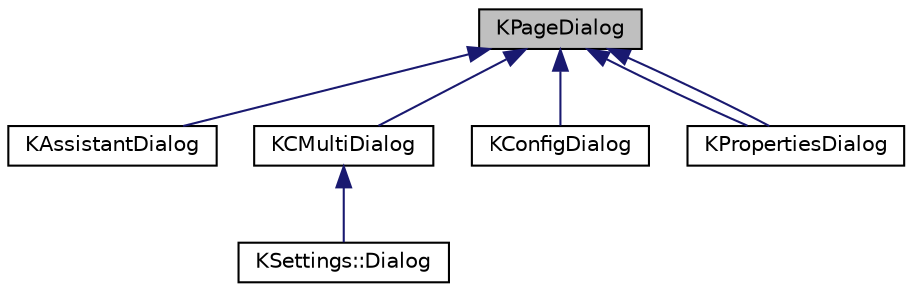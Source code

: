 digraph "KPageDialog"
{
  edge [fontname="Helvetica",fontsize="10",labelfontname="Helvetica",labelfontsize="10"];
  node [fontname="Helvetica",fontsize="10",shape=record];
  Node0 [label="KPageDialog",height=0.2,width=0.4,color="black", fillcolor="grey75", style="filled", fontcolor="black"];
  Node0 -> Node1 [dir="back",color="midnightblue",fontsize="10",style="solid",fontname="Helvetica"];
  Node1 [label="KAssistantDialog",height=0.2,width=0.4,color="black", fillcolor="white", style="filled",URL="$classKAssistantDialog.html",tooltip="This class provides a framework for assistant dialogs. "];
  Node0 -> Node2 [dir="back",color="midnightblue",fontsize="10",style="solid",fontname="Helvetica"];
  Node2 [label="KCMultiDialog",height=0.2,width=0.4,color="black", fillcolor="white", style="filled",URL="D:/Users/anthony/Documents/MINGW-KDE-Frameworks/frameworks/kcmutils-5.26.0/html/KCMUtils.tags$classKCMultiDialog.html"];
  Node2 -> Node3 [dir="back",color="midnightblue",fontsize="10",style="solid",fontname="Helvetica"];
  Node3 [label="KSettings::Dialog",height=0.2,width=0.4,color="black", fillcolor="white", style="filled",URL="D:/Users/anthony/Documents/MINGW-KDE-Frameworks/frameworks/kcmutils-5.26.0/html/KCMUtils.tags$classKSettings_1_1Dialog.html"];
  Node0 -> Node4 [dir="back",color="midnightblue",fontsize="10",style="solid",fontname="Helvetica"];
  Node4 [label="KConfigDialog",height=0.2,width=0.4,color="black", fillcolor="white", style="filled",URL="D:/Users/anthony/Documents/MINGW-KDE-Frameworks/frameworks/kconfigwidgets-5.26.0/html/KConfigWidgets.tags$classKConfigDialog.html"];
  Node0 -> Node5 [dir="back",color="midnightblue",fontsize="10",style="solid",fontname="Helvetica"];
  Node5 [label="KPropertiesDialog",height=0.2,width=0.4,color="black", fillcolor="white", style="filled",URL="D:/Users/anthony/Documents/MINGW-KDE-Frameworks/frameworks/kio-5.26.0/html/KIO.tags$classKPropertiesDialog.html"];
  Node0 -> Node5 [dir="back",color="midnightblue",fontsize="10",style="solid",fontname="Helvetica"];
}
